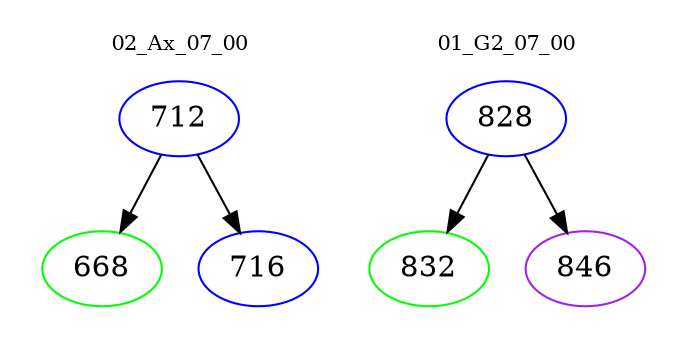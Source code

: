 digraph{
subgraph cluster_0 {
color = white
label = "02_Ax_07_00";
fontsize=10;
T0_712 [label="712", color="blue"]
T0_712 -> T0_668 [color="black"]
T0_668 [label="668", color="green"]
T0_712 -> T0_716 [color="black"]
T0_716 [label="716", color="blue"]
}
subgraph cluster_1 {
color = white
label = "01_G2_07_00";
fontsize=10;
T1_828 [label="828", color="blue"]
T1_828 -> T1_832 [color="black"]
T1_832 [label="832", color="green"]
T1_828 -> T1_846 [color="black"]
T1_846 [label="846", color="purple"]
}
}
